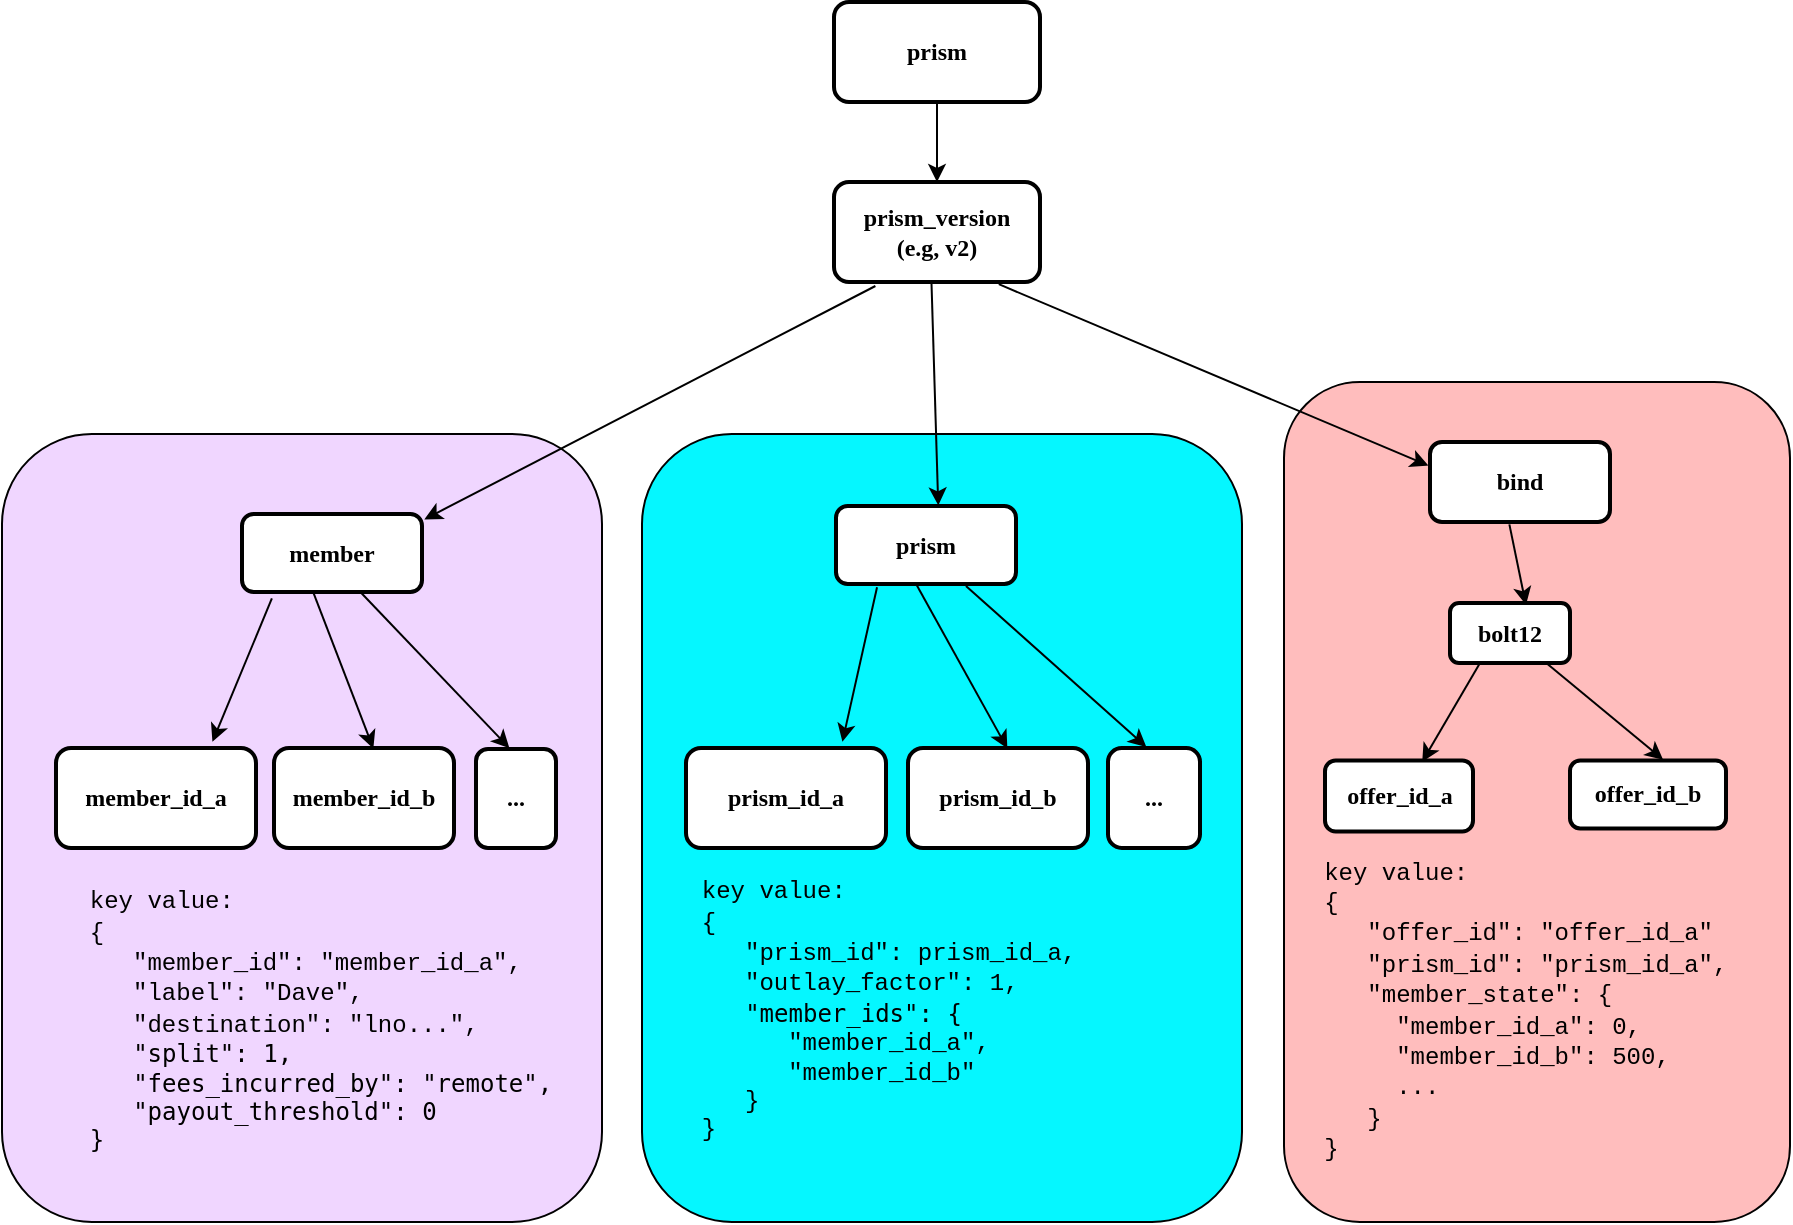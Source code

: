 <mxfile version="24.8.2">
  <diagram name="Page-1" id="19d8dcba-68ad-dc05-1034-9cf7b2a963f6">
    <mxGraphModel dx="1434" dy="713" grid="1" gridSize="10" guides="1" tooltips="1" connect="1" arrows="1" fold="1" page="1" pageScale="1" pageWidth="1100" pageHeight="850" background="none" math="0" shadow="0">
      <root>
        <mxCell id="0" />
        <mxCell id="1" parent="0" />
        <mxCell id="SiQDoxupv8gs8lCdCLgk-7" value="" style="rounded=1;whiteSpace=wrap;html=1;fillColor=#F0D6FF;" parent="1" vertex="1">
          <mxGeometry x="56" y="346" width="300" height="394" as="geometry" />
        </mxCell>
        <mxCell id="SiQDoxupv8gs8lCdCLgk-8" value="" style="rounded=1;whiteSpace=wrap;html=1;fillColor=#05F7FF;" parent="1" vertex="1">
          <mxGeometry x="376" y="346" width="300" height="394" as="geometry" />
        </mxCell>
        <mxCell id="SiQDoxupv8gs8lCdCLgk-9" value="" style="rounded=1;whiteSpace=wrap;html=1;fillColor=#FFBDBD;" parent="1" vertex="1">
          <mxGeometry x="697" y="320" width="253" height="420" as="geometry" />
        </mxCell>
        <mxCell id="6257edae8c83ed4a-9" value="prism" style="whiteSpace=wrap;html=1;rounded=1;shadow=0;comic=0;strokeWidth=2;fontFamily=Verdana;align=center;fontSize=12;fontStyle=1" parent="1" vertex="1">
          <mxGeometry x="473" y="382" width="90" height="39" as="geometry" />
        </mxCell>
        <mxCell id="6257edae8c83ed4a-21" value="prism_id_a" style="whiteSpace=wrap;html=1;rounded=1;shadow=0;comic=0;strokeWidth=2;fontFamily=Verdana;align=center;fontSize=12;fontStyle=1" parent="1" vertex="1">
          <mxGeometry x="398" y="503" width="100" height="50" as="geometry" />
        </mxCell>
        <mxCell id="6257edae8c83ed4a-12" value="bind" style="whiteSpace=wrap;html=1;rounded=1;shadow=0;comic=0;strokeWidth=2;fontFamily=Verdana;align=center;fontSize=12;fontStyle=1" parent="1" vertex="1">
          <mxGeometry x="770" y="350" width="90" height="40" as="geometry" />
        </mxCell>
        <mxCell id="6257edae8c83ed4a-1" value="prism" style="whiteSpace=wrap;html=1;rounded=1;shadow=0;comic=0;strokeWidth=2;fontFamily=Verdana;align=center;fontSize=12;fontStyle=1" parent="1" vertex="1">
          <mxGeometry x="472" y="130" width="103" height="50" as="geometry" />
        </mxCell>
        <mxCell id="iBFO2ZPw4wcp3jD03bRP-2" value="prism_id_b" style="whiteSpace=wrap;html=1;rounded=1;shadow=0;comic=0;strokeWidth=2;fontFamily=Verdana;align=center;fontSize=12;fontStyle=1" parent="1" vertex="1">
          <mxGeometry x="509" y="503" width="90" height="50" as="geometry" />
        </mxCell>
        <mxCell id="iBFO2ZPw4wcp3jD03bRP-7" value="offer_id_a" style="whiteSpace=wrap;html=1;rounded=1;shadow=0;comic=0;strokeWidth=2;fontFamily=Verdana;align=center;fontSize=12;fontStyle=1" parent="1" vertex="1">
          <mxGeometry x="717.5" y="509.25" width="74" height="35.5" as="geometry" />
        </mxCell>
        <mxCell id="iBFO2ZPw4wcp3jD03bRP-8" value="offer_id_b" style="whiteSpace=wrap;html=1;rounded=1;shadow=0;comic=0;strokeWidth=2;fontFamily=Verdana;align=center;fontSize=12;fontStyle=1" parent="1" vertex="1">
          <mxGeometry x="840" y="509.25" width="78" height="34" as="geometry" />
        </mxCell>
        <mxCell id="iBFO2ZPw4wcp3jD03bRP-14" value="..." style="whiteSpace=wrap;html=1;rounded=1;shadow=0;comic=0;strokeWidth=2;fontFamily=Verdana;align=center;fontSize=12;fontStyle=1" parent="1" vertex="1">
          <mxGeometry x="609" y="503" width="46" height="50" as="geometry" />
        </mxCell>
        <mxCell id="iBFO2ZPw4wcp3jD03bRP-42" value="" style="endArrow=classic;html=1;rounded=0;entryX=0.552;entryY=0.005;entryDx=0;entryDy=0;entryPerimeter=0;exitX=0.445;exitY=0.999;exitDx=0;exitDy=0;exitPerimeter=0;strokeColor=#000000;" parent="1" source="6257edae8c83ed4a-9" target="iBFO2ZPw4wcp3jD03bRP-2" edge="1">
          <mxGeometry width="50" height="50" relative="1" as="geometry">
            <mxPoint x="530" y="464" as="sourcePoint" />
            <mxPoint x="531" y="486" as="targetPoint" />
          </mxGeometry>
        </mxCell>
        <mxCell id="iBFO2ZPw4wcp3jD03bRP-43" value="" style="endArrow=classic;html=1;rounded=0;entryX=0.417;entryY=-0.009;entryDx=0;entryDy=0;entryPerimeter=0;exitX=0.722;exitY=1.025;exitDx=0;exitDy=0;exitPerimeter=0;strokeColor=#000000;" parent="1" source="6257edae8c83ed4a-9" target="iBFO2ZPw4wcp3jD03bRP-14" edge="1">
          <mxGeometry width="50" height="50" relative="1" as="geometry">
            <mxPoint x="563.353" y="484.0" as="sourcePoint" />
            <mxPoint x="579" y="575" as="targetPoint" />
          </mxGeometry>
        </mxCell>
        <mxCell id="iBFO2ZPw4wcp3jD03bRP-44" value="" style="endArrow=classic;html=1;rounded=0;entryX=0.782;entryY=-0.062;entryDx=0;entryDy=0;entryPerimeter=0;exitX=0.228;exitY=1.042;exitDx=0;exitDy=0;exitPerimeter=0;strokeColor=#000000;" parent="1" source="6257edae8c83ed4a-9" target="6257edae8c83ed4a-21" edge="1">
          <mxGeometry width="50" height="50" relative="1" as="geometry">
            <mxPoint x="535" y="474" as="sourcePoint" />
            <mxPoint x="549" y="555" as="targetPoint" />
          </mxGeometry>
        </mxCell>
        <mxCell id="iBFO2ZPw4wcp3jD03bRP-46" value="" style="endArrow=classic;html=1;rounded=0;entryX=0.633;entryY=0.032;entryDx=0;entryDy=0;entryPerimeter=0;exitX=0.441;exitY=1.03;exitDx=0;exitDy=0;exitPerimeter=0;strokeColor=#000000;" parent="1" source="6257edae8c83ed4a-12" target="SiQDoxupv8gs8lCdCLgk-18" edge="1">
          <mxGeometry width="50" height="50" relative="1" as="geometry">
            <mxPoint x="818" y="609" as="sourcePoint" />
            <mxPoint x="819" y="634" as="targetPoint" />
          </mxGeometry>
        </mxCell>
        <mxCell id="iBFO2ZPw4wcp3jD03bRP-47" value="" style="endArrow=classic;html=1;rounded=0;entryX=0.597;entryY=-0.012;entryDx=0;entryDy=0;entryPerimeter=0;strokeColor=#000000;" parent="1" source="SiQDoxupv8gs8lCdCLgk-18" target="iBFO2ZPw4wcp3jD03bRP-8" edge="1">
          <mxGeometry width="50" height="50" relative="1" as="geometry">
            <mxPoint x="817" y="478" as="sourcePoint" />
            <mxPoint x="719" y="557" as="targetPoint" />
          </mxGeometry>
        </mxCell>
        <mxCell id="iBFO2ZPw4wcp3jD03bRP-56" value="member_id_a" style="whiteSpace=wrap;html=1;rounded=1;shadow=0;comic=0;strokeWidth=2;fontFamily=Verdana;align=center;fontSize=12;fontStyle=1" parent="1" vertex="1">
          <mxGeometry x="83" y="503" width="100" height="50" as="geometry" />
        </mxCell>
        <mxCell id="iBFO2ZPw4wcp3jD03bRP-57" value="member_id_b" style="whiteSpace=wrap;html=1;rounded=1;shadow=0;comic=0;strokeWidth=2;fontFamily=Verdana;align=center;fontSize=12;fontStyle=1" parent="1" vertex="1">
          <mxGeometry x="192" y="503" width="90" height="50" as="geometry" />
        </mxCell>
        <mxCell id="iBFO2ZPw4wcp3jD03bRP-59" value="..." style="whiteSpace=wrap;html=1;rounded=1;shadow=0;comic=0;strokeWidth=2;fontFamily=Verdana;align=center;fontSize=12;fontStyle=1" parent="1" vertex="1">
          <mxGeometry x="293" y="503.5" width="40" height="49.5" as="geometry" />
        </mxCell>
        <mxCell id="iBFO2ZPw4wcp3jD03bRP-60" value="" style="endArrow=classic;html=1;rounded=0;entryX=0.552;entryY=0.005;entryDx=0;entryDy=0;entryPerimeter=0;exitX=0.396;exitY=1.004;exitDx=0;exitDy=0;exitPerimeter=0;strokeColor=#000000;" parent="1" source="SiQDoxupv8gs8lCdCLgk-1" target="iBFO2ZPw4wcp3jD03bRP-57" edge="1">
          <mxGeometry width="50" height="50" relative="1" as="geometry">
            <mxPoint x="235" y="464" as="sourcePoint" />
            <mxPoint x="241" y="486" as="targetPoint" />
          </mxGeometry>
        </mxCell>
        <mxCell id="iBFO2ZPw4wcp3jD03bRP-61" value="" style="endArrow=classic;html=1;rounded=0;entryX=0.417;entryY=-0.009;entryDx=0;entryDy=0;entryPerimeter=0;exitX=0.643;exitY=0.965;exitDx=0;exitDy=0;exitPerimeter=0;strokeColor=#000000;" parent="1" source="SiQDoxupv8gs8lCdCLgk-1" target="iBFO2ZPw4wcp3jD03bRP-59" edge="1">
          <mxGeometry width="50" height="50" relative="1" as="geometry">
            <mxPoint x="260" y="465" as="sourcePoint" />
            <mxPoint x="289" y="575" as="targetPoint" />
          </mxGeometry>
        </mxCell>
        <mxCell id="iBFO2ZPw4wcp3jD03bRP-62" value="" style="endArrow=classic;html=1;rounded=0;entryX=0.782;entryY=-0.062;entryDx=0;entryDy=0;entryPerimeter=0;exitX=0.166;exitY=1.083;exitDx=0;exitDy=0;exitPerimeter=0;strokeColor=#000000;" parent="1" source="SiQDoxupv8gs8lCdCLgk-1" target="iBFO2ZPw4wcp3jD03bRP-56" edge="1">
          <mxGeometry width="50" height="50" relative="1" as="geometry">
            <mxPoint x="216" y="466" as="sourcePoint" />
            <mxPoint x="259" y="555" as="targetPoint" />
          </mxGeometry>
        </mxCell>
        <mxCell id="iBFO2ZPw4wcp3jD03bRP-63" value="prism_version &lt;br&gt;(e.g, v2)" style="whiteSpace=wrap;html=1;rounded=1;shadow=0;comic=0;strokeWidth=2;fontFamily=Verdana;align=center;fontSize=12;fontStyle=1" parent="1" vertex="1">
          <mxGeometry x="472" y="220" width="103" height="50" as="geometry" />
        </mxCell>
        <mxCell id="iBFO2ZPw4wcp3jD03bRP-64" value="" style="endArrow=classic;html=1;rounded=0;entryX=0.5;entryY=0;entryDx=0;entryDy=0;exitX=0.5;exitY=1;exitDx=0;exitDy=0;strokeColor=#000000;" parent="1" source="6257edae8c83ed4a-1" target="iBFO2ZPw4wcp3jD03bRP-63" edge="1">
          <mxGeometry width="50" height="50" relative="1" as="geometry">
            <mxPoint x="513" y="291" as="sourcePoint" />
            <mxPoint x="372" y="330" as="targetPoint" />
          </mxGeometry>
        </mxCell>
        <mxCell id="iBFO2ZPw4wcp3jD03bRP-71" value="" style="endArrow=classic;html=1;rounded=0;exitX=0.8;exitY=1.022;exitDx=0;exitDy=0;exitPerimeter=0;entryX=-0.009;entryY=0.295;entryDx=0;entryDy=0;entryPerimeter=0;strokeColor=#000000;" parent="1" source="iBFO2ZPw4wcp3jD03bRP-63" target="6257edae8c83ed4a-12" edge="1">
          <mxGeometry width="50" height="50" relative="1" as="geometry">
            <mxPoint x="881" y="495" as="sourcePoint" />
            <mxPoint x="820" y="448" as="targetPoint" />
          </mxGeometry>
        </mxCell>
        <mxCell id="iBFO2ZPw4wcp3jD03bRP-72" value="" style="endArrow=classic;html=1;rounded=0;exitX=0.201;exitY=1.04;exitDx=0;exitDy=0;exitPerimeter=0;entryX=1.013;entryY=0.069;entryDx=0;entryDy=0;entryPerimeter=0;strokeColor=#000000;" parent="1" source="iBFO2ZPw4wcp3jD03bRP-63" target="SiQDoxupv8gs8lCdCLgk-1" edge="1">
          <mxGeometry width="50" height="50" relative="1" as="geometry">
            <mxPoint x="707" y="400" as="sourcePoint" />
            <mxPoint x="150" y="400" as="targetPoint" />
          </mxGeometry>
        </mxCell>
        <mxCell id="SiQDoxupv8gs8lCdCLgk-1" value="member" style="whiteSpace=wrap;html=1;rounded=1;shadow=0;comic=0;strokeWidth=2;fontFamily=Verdana;align=center;fontSize=12;fontStyle=1" parent="1" vertex="1">
          <mxGeometry x="176" y="386" width="90" height="39" as="geometry" />
        </mxCell>
        <mxCell id="SiQDoxupv8gs8lCdCLgk-2" value="" style="endArrow=classic;html=1;rounded=0;exitX=0.473;exitY=0.991;exitDx=0;exitDy=0;entryX=0.568;entryY=-0.008;entryDx=0;entryDy=0;exitPerimeter=0;entryPerimeter=0;strokeColor=#000000;" parent="1" source="iBFO2ZPw4wcp3jD03bRP-63" target="6257edae8c83ed4a-9" edge="1">
          <mxGeometry width="50" height="50" relative="1" as="geometry">
            <mxPoint x="517" y="333" as="sourcePoint" />
            <mxPoint x="155" y="439" as="targetPoint" />
          </mxGeometry>
        </mxCell>
        <mxCell id="SiQDoxupv8gs8lCdCLgk-14" value="&lt;pre style=&quot;border-color: var(--border-color); text-align: left;&quot;&gt;&lt;font style=&quot;border-color: var(--border-color);&quot; face=&quot;Courier New&quot;&gt;&lt;font style=&quot;border-color: var(--border-color);&quot; data-font-src=&quot;https://fonts.googleapis.com/css?family=consolas&quot;&gt;key value:&lt;br style=&quot;border-color: var(--border-color);&quot;&gt;&lt;/font&gt;&lt;span style=&quot;border-color: var(--border-color); text-align: center;&quot;&gt;&lt;font style=&quot;border-color: var(--border-color);&quot; data-font-src=&quot;https://fonts.googleapis.com/css?family=consolas&quot;&gt;{&lt;br style=&quot;border-color: var(--border-color);&quot;&gt;&lt;/font&gt;&lt;/span&gt;&lt;span style=&quot;border-color: var(--border-color); text-align: center;&quot;&gt;&lt;font style=&quot;border-color: var(--border-color);&quot; data-font-src=&quot;https://fonts.googleapis.com/css?family=consolas&quot;&gt;&amp;nbsp; &amp;nbsp;&quot;prism_id&quot;: prism_id_a,&lt;br style=&quot;border-color: var(--border-color);&quot;&gt;   &quot;outlay_factor&quot;: 1,&lt;br style=&quot;border-color: var(--border-color);&quot;&gt;&lt;/font&gt;&lt;/span&gt;&lt;/font&gt;   &quot;member_ids&quot;: {&lt;font style=&quot;border-color: var(--border-color);&quot; face=&quot;Courier New&quot;&gt;&lt;span style=&quot;border-color: var(--border-color); text-align: center;&quot;&gt;&lt;font style=&quot;border-color: var(--border-color);&quot; data-font-src=&quot;https://fonts.googleapis.com/css?family=consolas&quot;&gt;&lt;div style=&quot;border-color: var(--border-color);&quot;&gt;&lt;span style=&quot;border-color: var(--border-color); background-color: initial; text-align: left;&quot;&gt;&lt;div style=&quot;border-color: var(--border-color);&quot;&gt;&lt;span style=&quot;border-color: var(--border-color); text-align: center;&quot;&gt;&amp;nbsp; &amp;nbsp; &amp;nbsp; &quot;member_id_a&quot;,&lt;br style=&quot;border-color: var(--border-color);&quot;&gt;&lt;/span&gt;&lt;span style=&quot;border-color: var(--border-color); text-align: center;&quot;&gt;&amp;nbsp; &amp;nbsp; &amp;nbsp; &quot;member_id_b&quot;&lt;br style=&quot;border-color: var(--border-color);&quot;&gt;&amp;nbsp; &amp;nbsp;}&lt;/span&gt;&lt;/div&gt;&lt;div style=&quot;border-color: var(--border-color);&quot;&gt;&lt;span style=&quot;border-color: var(--border-color); text-align: center;&quot;&gt;}&lt;/span&gt;&lt;/div&gt;&lt;/span&gt;&lt;/div&gt;&lt;/font&gt;&lt;/span&gt;&lt;/font&gt;&lt;/pre&gt;" style="text;html=1;align=center;verticalAlign=middle;resizable=0;points=[];autosize=1;strokeColor=none;fillColor=none;" parent="1" vertex="1">
          <mxGeometry x="394" y="549" width="210" height="170" as="geometry" />
        </mxCell>
        <mxCell id="SiQDoxupv8gs8lCdCLgk-15" value="&lt;pre style=&quot;border-color: var(--border-color); text-align: left;&quot;&gt;&lt;pre style=&quot;border-color: var(--border-color);&quot;&gt;&lt;font style=&quot;border-color: var(--border-color);&quot; face=&quot;Courier New&quot;&gt;&lt;font style=&quot;border-color: var(--border-color);&quot; data-font-src=&quot;https://fonts.googleapis.com/css?family=consolas&quot;&gt;key value:&lt;br style=&quot;border-color: var(--border-color);&quot;&gt;&lt;/font&gt;&lt;span style=&quot;border-color: var(--border-color); text-align: center;&quot;&gt;&lt;font style=&quot;border-color: var(--border-color);&quot; data-font-src=&quot;https://fonts.googleapis.com/css?family=consolas&quot;&gt;{&lt;br style=&quot;border-color: var(--border-color);&quot;&gt;&lt;/font&gt;&lt;/span&gt;&lt;span style=&quot;border-color: var(--border-color); text-align: center;&quot;&gt;&lt;font style=&quot;border-color: var(--border-color);&quot; data-font-src=&quot;https://fonts.googleapis.com/css?family=consolas&quot;&gt;&amp;nbsp; &amp;nbsp;&quot;offer_id&quot;: &quot;offer_id_a&quot; &amp;nbsp;&lt;br/&gt;   &quot;prism_id&quot;: &quot;prism_id_a&quot;,&lt;br style=&quot;border-color: var(--border-color);&quot;&gt;&lt;/font&gt;&lt;/span&gt;&lt;span style=&quot;border-color: var(--border-color); text-align: center;&quot;&gt;&lt;font style=&quot;border-color: var(--border-color);&quot; data-font-src=&quot;https://fonts.googleapis.com/css?family=consolas&quot;&gt;&amp;nbsp; &amp;nbsp;&quot;member_state&quot;: {&lt;br style=&quot;border-color: var(--border-color);&quot;&gt;&lt;/font&gt;&lt;/span&gt;&lt;span style=&quot;border-color: var(--border-color); text-align: center;&quot;&gt;&lt;font style=&quot;border-color: var(--border-color);&quot; data-font-src=&quot;https://fonts.googleapis.com/css?family=consolas&quot;&gt;&amp;nbsp; &amp;nbsp;&amp;nbsp; &quot;member_id_a&quot;: 0,&lt;br style=&quot;border-color: var(--border-color);&quot;&gt;&lt;/font&gt;&lt;/span&gt;&lt;span style=&quot;border-color: var(--border-color); text-align: center;&quot;&gt;&lt;font style=&quot;border-color: var(--border-color);&quot; data-font-src=&quot;https://fonts.googleapis.com/css?family=consolas&quot;&gt;&amp;nbsp; &amp;nbsp;&amp;nbsp; &quot;member_id_b&quot;: 500,&lt;br style=&quot;border-color: var(--border-color);&quot;&gt;&lt;/font&gt;&lt;/span&gt;&lt;span style=&quot;border-color: var(--border-color); text-align: center;&quot;&gt;&lt;font style=&quot;border-color: var(--border-color);&quot; data-font-src=&quot;https://fonts.googleapis.com/css?family=consolas&quot;&gt;&amp;nbsp; &amp;nbsp; &amp;nbsp;...&lt;br style=&quot;border-color: var(--border-color);&quot;&gt;&lt;/font&gt;&lt;/span&gt;&lt;span style=&quot;border-color: var(--border-color); text-align: center;&quot;&gt;&lt;font style=&quot;border-color: var(--border-color);&quot; data-font-src=&quot;https://fonts.googleapis.com/css?family=consolas&quot;&gt;&amp;nbsp; &amp;nbsp;}&lt;br style=&quot;border-color: var(--border-color);&quot;&gt;&lt;/font&gt;&lt;/span&gt;&lt;span style=&quot;border-color: var(--border-color); text-align: center;&quot;&gt;&lt;font style=&quot;border-color: var(--border-color);&quot; data-font-src=&quot;https://fonts.googleapis.com/css?family=consolas&quot;&gt;}&lt;/font&gt;&lt;/span&gt;&lt;/font&gt;&lt;/pre&gt;&lt;/pre&gt;" style="text;html=1;align=center;verticalAlign=middle;resizable=0;points=[];autosize=1;strokeColor=none;fillColor=none;" parent="1" vertex="1">
          <mxGeometry x="706" y="544" width="230" height="180" as="geometry" />
        </mxCell>
        <mxCell id="SiQDoxupv8gs8lCdCLgk-16" value="&lt;pre style=&quot;border-color: var(--border-color); text-align: left;&quot;&gt;&lt;font style=&quot;border-color: var(--border-color);&quot; face=&quot;Courier New&quot;&gt;&lt;font style=&quot;border-color: var(--border-color);&quot; data-font-src=&quot;https://fonts.googleapis.com/css?family=consolas&quot;&gt;key value:&lt;br style=&quot;border-color: var(--border-color);&quot;&gt;&lt;/font&gt;&lt;span style=&quot;border-color: var(--border-color); text-align: center;&quot;&gt;&lt;font style=&quot;border-color: var(--border-color);&quot; data-font-src=&quot;https://fonts.googleapis.com/css?family=consolas&quot;&gt;{&lt;br style=&quot;border-color: var(--border-color);&quot;&gt;&lt;/font&gt;&lt;/span&gt;&lt;span style=&quot;border-color: var(--border-color); text-align: center;&quot;&gt;&lt;font style=&quot;border-color: var(--border-color);&quot; data-font-src=&quot;https://fonts.googleapis.com/css?family=consolas&quot;&gt;&amp;nbsp; &amp;nbsp;&quot;member_id&quot;: &quot;member_id_a&quot;,&lt;br&gt;   &quot;label&quot;: &quot;Dave&quot;,&lt;br style=&quot;border-color: var(--border-color);&quot;&gt;   &quot;destination&quot;: &quot;lno...&quot;,&lt;br style=&quot;border-color: var(--border-color);&quot;&gt;&lt;/font&gt;&lt;/span&gt;&lt;/font&gt;   &quot;split&quot;: 1,&lt;br&gt;   &quot;fees_incurred_by&quot;: &quot;remote&quot;,&lt;br&gt;   &quot;payout_threshold&quot;: 0&lt;br/&gt;}&lt;/pre&gt;" style="text;html=1;align=center;verticalAlign=middle;resizable=0;points=[];autosize=1;strokeColor=none;fillColor=none;" parent="1" vertex="1">
          <mxGeometry x="90" y="554" width="250" height="170" as="geometry" />
        </mxCell>
        <mxCell id="SiQDoxupv8gs8lCdCLgk-18" value="bolt12" style="whiteSpace=wrap;html=1;rounded=1;shadow=0;comic=0;strokeWidth=2;fontFamily=Verdana;align=center;fontSize=12;fontStyle=1" parent="1" vertex="1">
          <mxGeometry x="780" y="430.5" width="60" height="30" as="geometry" />
        </mxCell>
        <mxCell id="SiQDoxupv8gs8lCdCLgk-21" value="" style="endArrow=classic;html=1;rounded=0;entryX=0.657;entryY=0.017;entryDx=0;entryDy=0;entryPerimeter=0;strokeColor=#000000;exitX=0.25;exitY=1;exitDx=0;exitDy=0;" parent="1" source="SiQDoxupv8gs8lCdCLgk-18" target="iBFO2ZPw4wcp3jD03bRP-7" edge="1">
          <mxGeometry width="50" height="50" relative="1" as="geometry">
            <mxPoint x="819" y="470" as="sourcePoint" />
            <mxPoint x="876" y="515" as="targetPoint" />
          </mxGeometry>
        </mxCell>
      </root>
    </mxGraphModel>
  </diagram>
</mxfile>
